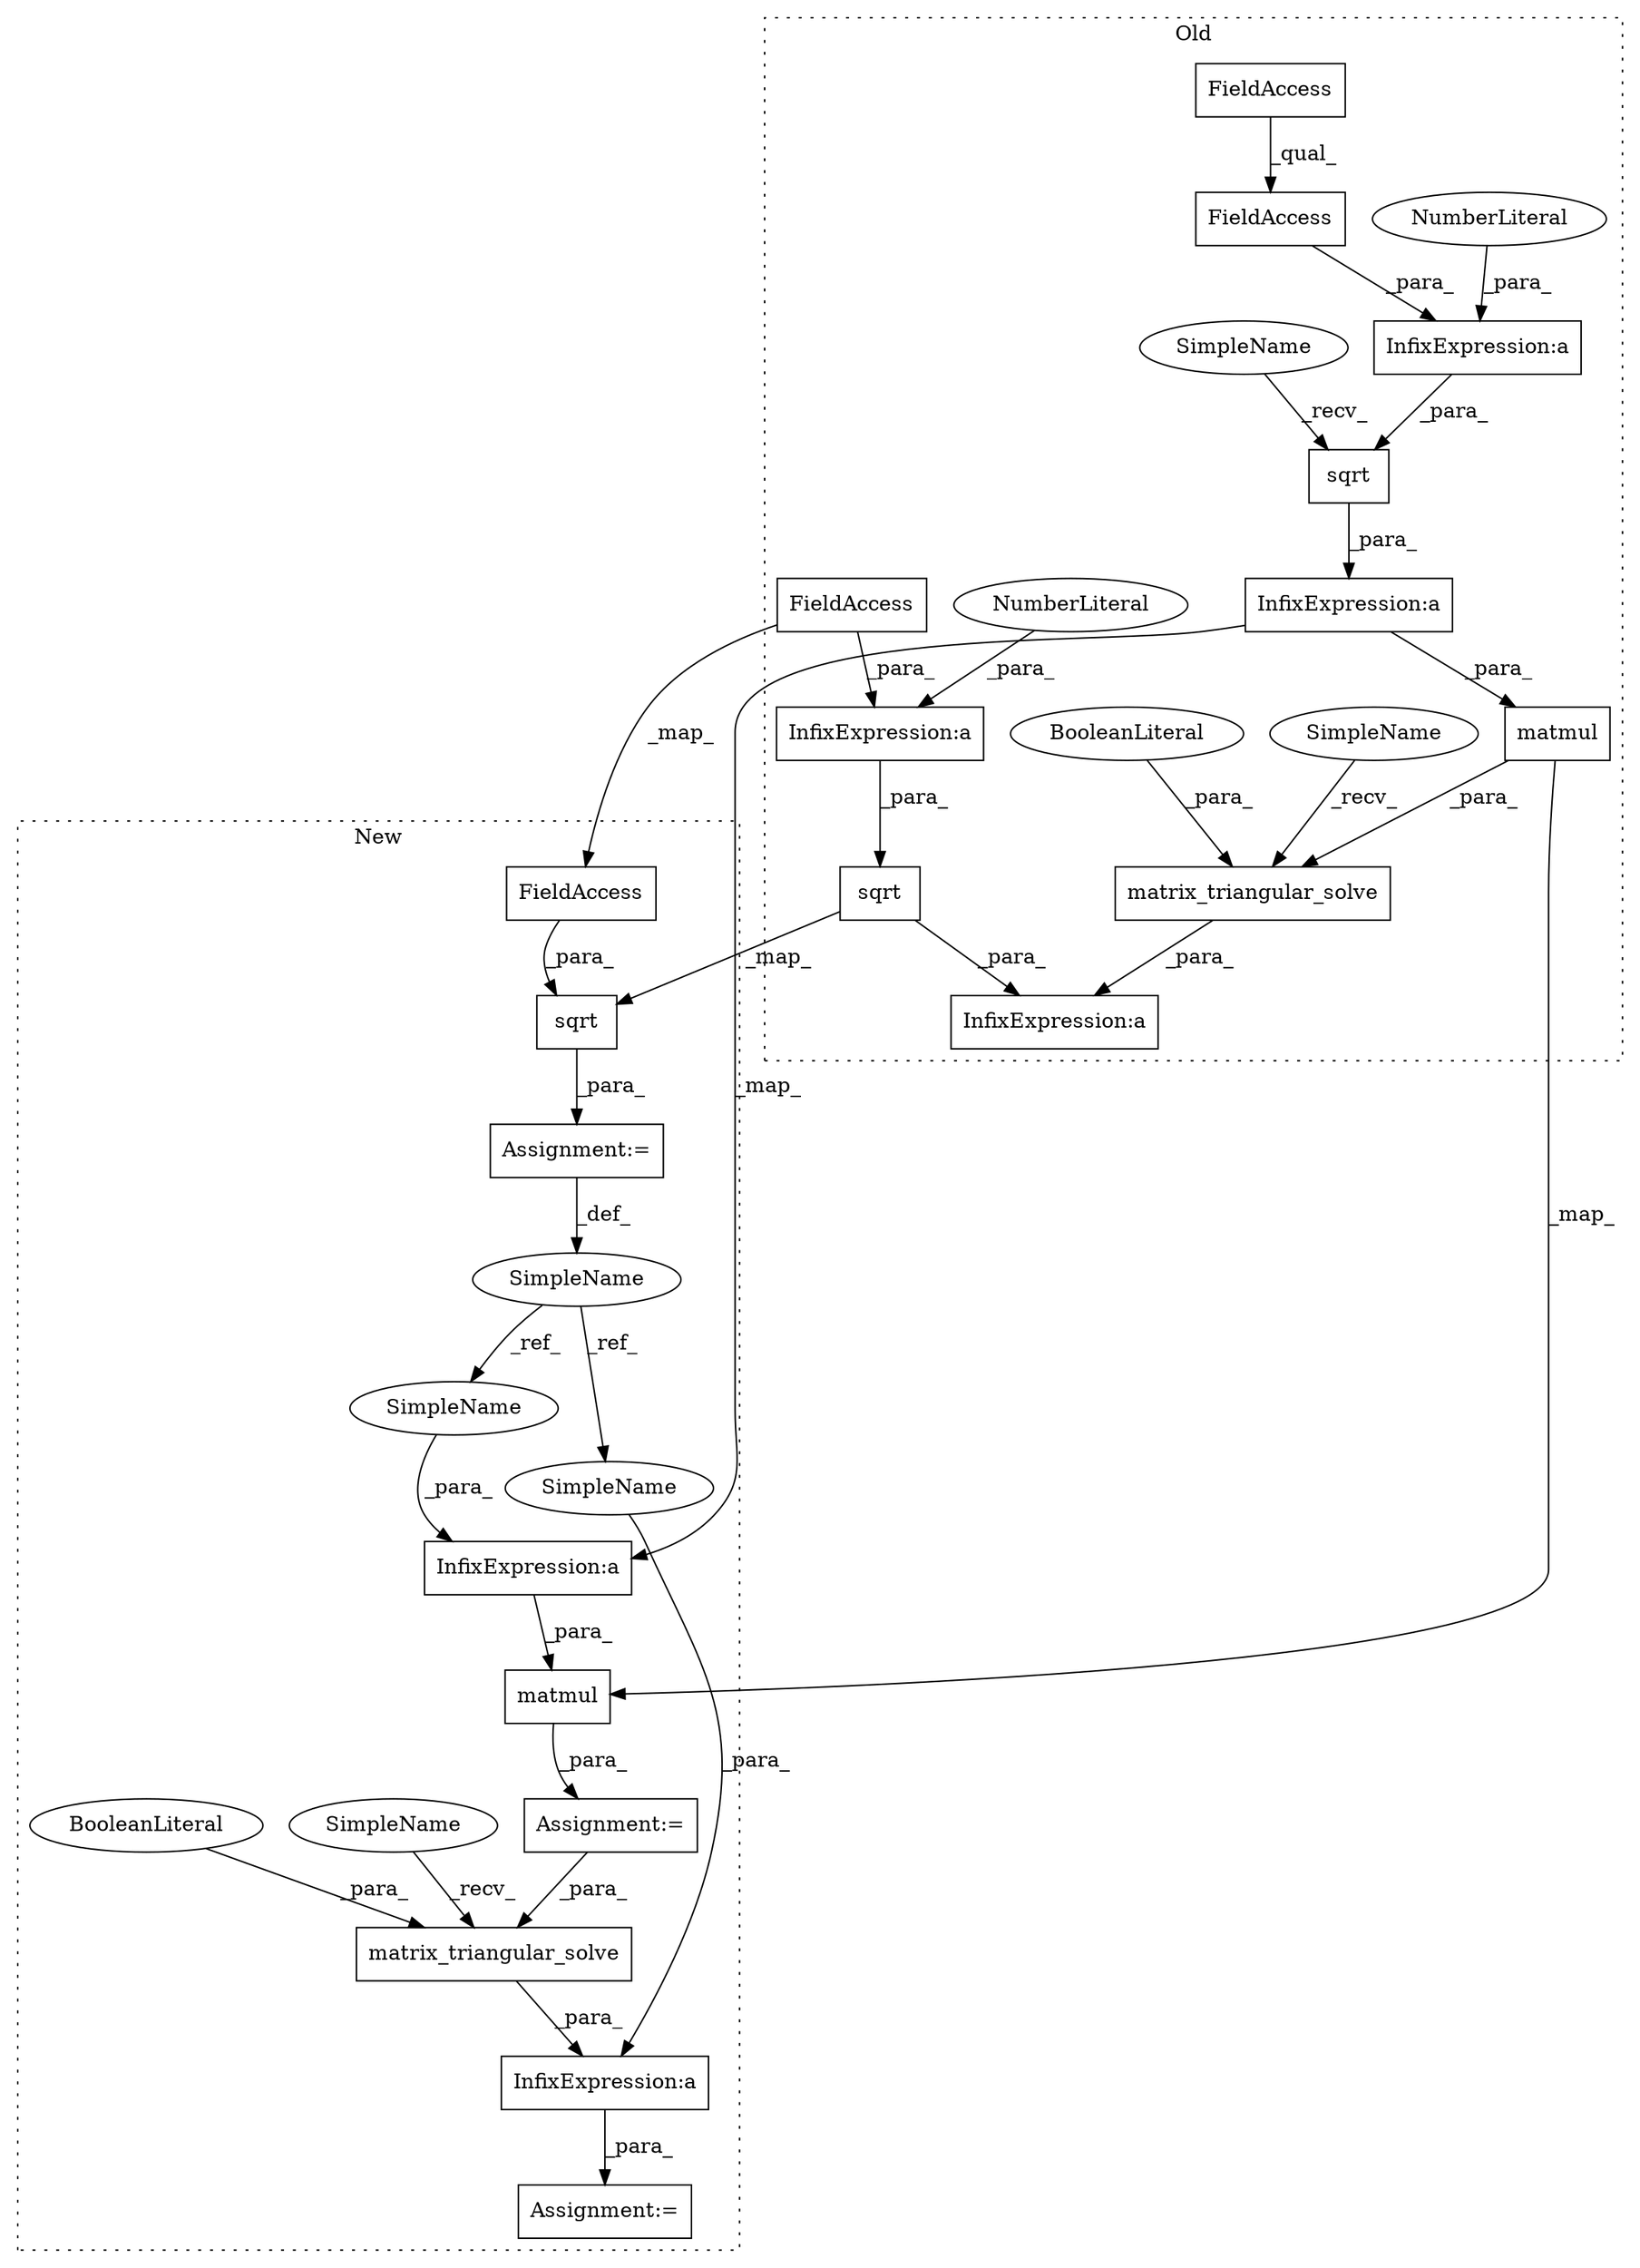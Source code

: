 digraph G {
subgraph cluster0 {
1 [label="matrix_triangular_solve" a="32" s="2911,2967" l="24,1" shape="box"];
5 [label="BooleanLiteral" a="9" s="2963" l="4" shape="ellipse"];
8 [label="InfixExpression:a" a="27" s="2968" l="3" shape="box"];
10 [label="InfixExpression:a" a="27" s="2757" l="3" shape="box"];
11 [label="InfixExpression:a" a="27" s="2990" l="3" shape="box"];
12 [label="NumberLiteral" a="34" s="2987" l="3" shape="ellipse"];
13 [label="NumberLiteral" a="34" s="2754" l="3" shape="ellipse"];
15 [label="matmul" a="32" s="2949,2961" l="7,1" shape="box"];
16 [label="sqrt" a="32" s="2982,3017" l="5,1" shape="box"];
20 [label="InfixExpression:a" a="27" s="2735" l="3" shape="box"];
21 [label="sqrt" a="32" s="2749,2784" l="5,1" shape="box"];
22 [label="FieldAccess" a="22" s="2760" l="24" shape="box"];
23 [label="FieldAccess" a="22" s="2760" l="15" shape="box"];
24 [label="FieldAccess" a="22" s="2993" l="24" shape="box"];
26 [label="SimpleName" a="42" s="2900" l="10" shape="ellipse"];
27 [label="SimpleName" a="42" s="2738" l="10" shape="ellipse"];
label = "Old";
style="dotted";
}
subgraph cluster1 {
2 [label="matrix_triangular_solve" a="32" s="2955,2991" l="24,1" shape="box"];
3 [label="Assignment:=" a="7" s="2942" l="1" shape="box"];
4 [label="Assignment:=" a="7" s="2657" l="1" shape="box"];
6 [label="InfixExpression:a" a="27" s="2992" l="3" shape="box"];
7 [label="BooleanLiteral" a="9" s="2987" l="4" shape="ellipse"];
9 [label="Assignment:=" a="7" s="2910" l="1" shape="box"];
14 [label="matmul" a="32" s="2922,2934" l="7,1" shape="box"];
17 [label="sqrt" a="32" s="2669,2698" l="5,1" shape="box"];
18 [label="SimpleName" a="42" s="2652" l="5" shape="ellipse"];
19 [label="InfixExpression:a" a="27" s="2786" l="3" shape="box"];
25 [label="FieldAccess" a="22" s="2674" l="24" shape="box"];
28 [label="SimpleName" a="42" s="2944" l="10" shape="ellipse"];
29 [label="SimpleName" a="42" s="2789" l="5" shape="ellipse"];
30 [label="SimpleName" a="42" s="2995" l="5" shape="ellipse"];
label = "New";
style="dotted";
}
1 -> 8 [label="_para_"];
2 -> 6 [label="_para_"];
4 -> 18 [label="_def_"];
5 -> 1 [label="_para_"];
6 -> 3 [label="_para_"];
7 -> 2 [label="_para_"];
9 -> 2 [label="_para_"];
10 -> 21 [label="_para_"];
11 -> 16 [label="_para_"];
12 -> 11 [label="_para_"];
13 -> 10 [label="_para_"];
14 -> 9 [label="_para_"];
15 -> 1 [label="_para_"];
15 -> 14 [label="_map_"];
16 -> 8 [label="_para_"];
16 -> 17 [label="_map_"];
17 -> 4 [label="_para_"];
18 -> 30 [label="_ref_"];
18 -> 29 [label="_ref_"];
19 -> 14 [label="_para_"];
20 -> 19 [label="_map_"];
20 -> 15 [label="_para_"];
21 -> 20 [label="_para_"];
22 -> 10 [label="_para_"];
23 -> 22 [label="_qual_"];
24 -> 11 [label="_para_"];
24 -> 25 [label="_map_"];
25 -> 17 [label="_para_"];
26 -> 1 [label="_recv_"];
27 -> 21 [label="_recv_"];
28 -> 2 [label="_recv_"];
29 -> 19 [label="_para_"];
30 -> 6 [label="_para_"];
}